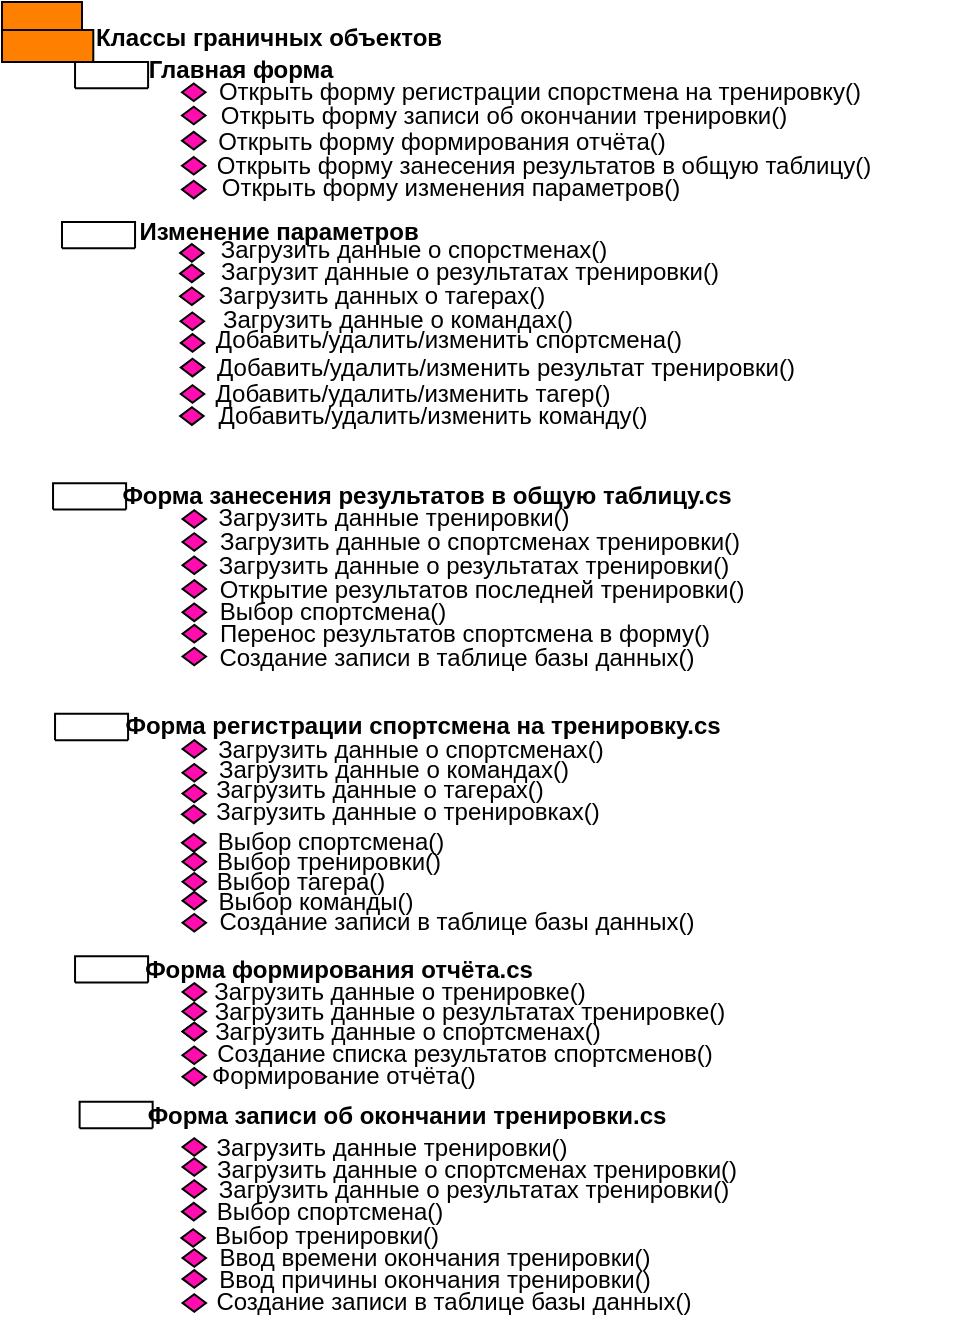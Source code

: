 <mxfile version="22.1.3" type="device">
  <diagram name="Страница — 1" id="du13KvHwxFnmX8syYrDg">
    <mxGraphModel dx="333" dy="194" grid="1" gridSize="10" guides="1" tooltips="1" connect="1" arrows="1" fold="1" page="1" pageScale="1" pageWidth="827" pageHeight="1169" math="0" shadow="0">
      <root>
        <mxCell id="0" />
        <mxCell id="1" parent="0" />
        <mxCell id="S_zDVJNGA_CVLj7sEiY8-103" value="" style="group" parent="1" vertex="1" connectable="0">
          <mxGeometry x="260" y="1050" width="483.913" height="612.42" as="geometry" />
        </mxCell>
        <mxCell id="S_zDVJNGA_CVLj7sEiY8-1" value="" style="shape=folder;fontStyle=1;spacingTop=10;tabWidth=40;tabHeight=14;tabPosition=left;html=1;whiteSpace=wrap;fillColor=#FF8000;strokeColor=#030201;" parent="S_zDVJNGA_CVLj7sEiY8-103" vertex="1">
          <mxGeometry y="-10" width="45.65" height="30" as="geometry" />
        </mxCell>
        <mxCell id="S_zDVJNGA_CVLj7sEiY8-2" value="Классы граничных объектов" style="text;align=center;fontStyle=1;verticalAlign=middle;spacingLeft=3;spacingRight=3;strokeColor=none;rotatable=0;points=[[0,0.5],[1,0.5]];portConstraint=eastwest;html=1;" parent="S_zDVJNGA_CVLj7sEiY8-103" vertex="1">
          <mxGeometry x="96.784" y="4.394" width="73.043" height="8.16" as="geometry" />
        </mxCell>
        <mxCell id="S_zDVJNGA_CVLj7sEiY8-7" value="" style="swimlane;fontStyle=0;childLayout=stackLayout;horizontal=1;startSize=30;fillColor=none;horizontalStack=0;resizeParent=1;resizeParentMax=0;resizeLast=0;collapsible=1;marginBottom=0;html=1;" parent="S_zDVJNGA_CVLj7sEiY8-103" vertex="1">
          <mxGeometry x="36.522" y="20.002" width="36.522" height="13.182" as="geometry" />
        </mxCell>
        <mxCell id="S_zDVJNGA_CVLj7sEiY8-11" value="Главная форма" style="text;align=center;fontStyle=1;verticalAlign=middle;spacingLeft=3;spacingRight=3;strokeColor=none;rotatable=0;points=[[0,0.5],[1,0.5]];portConstraint=eastwest;html=1;" parent="S_zDVJNGA_CVLj7sEiY8-103" vertex="1">
          <mxGeometry x="82.174" y="19.773" width="73.043" height="8.16" as="geometry" />
        </mxCell>
        <mxCell id="S_zDVJNGA_CVLj7sEiY8-14" value="" style="swimlane;fontStyle=0;childLayout=stackLayout;horizontal=1;startSize=30;fillColor=none;horizontalStack=0;resizeParent=1;resizeParentMax=0;resizeLast=0;collapsible=1;marginBottom=0;html=1;" parent="S_zDVJNGA_CVLj7sEiY8-103" vertex="1">
          <mxGeometry x="25.522" y="230.61" width="36.522" height="13.182" as="geometry" />
        </mxCell>
        <mxCell id="S_zDVJNGA_CVLj7sEiY8-15" value="Форма занесения результатов в общую таблицу.cs" style="text;align=center;fontStyle=1;verticalAlign=middle;spacingLeft=3;spacingRight=3;strokeColor=none;rotatable=0;points=[[0,0.5],[1,0.5]];portConstraint=eastwest;html=1;" parent="S_zDVJNGA_CVLj7sEiY8-103" vertex="1">
          <mxGeometry x="175.478" y="233.121" width="73.043" height="8.16" as="geometry" />
        </mxCell>
        <mxCell id="S_zDVJNGA_CVLj7sEiY8-16" value="" style="swimlane;fontStyle=0;childLayout=stackLayout;horizontal=1;startSize=30;fillColor=none;horizontalStack=0;resizeParent=1;resizeParentMax=0;resizeLast=0;collapsible=1;marginBottom=0;html=1;" parent="S_zDVJNGA_CVLj7sEiY8-103" vertex="1">
          <mxGeometry x="26.522" y="345.894" width="36.522" height="13.182" as="geometry" />
        </mxCell>
        <mxCell id="S_zDVJNGA_CVLj7sEiY8-17" value="Форма регистрации спортсмена на тренировку.cs" style="text;align=center;fontStyle=1;verticalAlign=middle;spacingLeft=3;spacingRight=3;strokeColor=none;rotatable=0;points=[[0,0.5],[1,0.5]];portConstraint=eastwest;html=1;" parent="S_zDVJNGA_CVLj7sEiY8-103" vertex="1">
          <mxGeometry x="173.478" y="348.405" width="73.043" height="8.16" as="geometry" />
        </mxCell>
        <mxCell id="S_zDVJNGA_CVLj7sEiY8-18" value="" style="swimlane;fontStyle=0;childLayout=stackLayout;horizontal=1;startSize=30;fillColor=none;horizontalStack=0;resizeParent=1;resizeParentMax=0;resizeLast=0;collapsible=1;marginBottom=0;html=1;" parent="S_zDVJNGA_CVLj7sEiY8-103" vertex="1">
          <mxGeometry x="38.804" y="539.913" width="36.522" height="13.182" as="geometry" />
        </mxCell>
        <mxCell id="S_zDVJNGA_CVLj7sEiY8-19" value="Форма записи об окончании тренировки.cs" style="text;align=center;fontStyle=1;verticalAlign=middle;spacingLeft=3;spacingRight=3;strokeColor=none;rotatable=0;points=[[0,0.5],[1,0.5]];portConstraint=eastwest;html=1;" parent="S_zDVJNGA_CVLj7sEiY8-103" vertex="1">
          <mxGeometry x="165.435" y="542.424" width="73.043" height="8.16" as="geometry" />
        </mxCell>
        <mxCell id="S_zDVJNGA_CVLj7sEiY8-20" value="" style="swimlane;fontStyle=0;childLayout=stackLayout;horizontal=1;startSize=30;fillColor=none;horizontalStack=0;resizeParent=1;resizeParentMax=0;resizeLast=0;collapsible=1;marginBottom=0;html=1;" parent="S_zDVJNGA_CVLj7sEiY8-103" vertex="1">
          <mxGeometry x="36.522" y="467.082" width="36.522" height="13.182" as="geometry" />
        </mxCell>
        <mxCell id="S_zDVJNGA_CVLj7sEiY8-21" value="Форма формирования отчёта.cs" style="text;align=center;fontStyle=1;verticalAlign=middle;spacingLeft=3;spacingRight=3;strokeColor=none;rotatable=0;points=[[0,0.5],[1,0.5]];portConstraint=eastwest;html=1;" parent="S_zDVJNGA_CVLj7sEiY8-103" vertex="1">
          <mxGeometry x="131.478" y="469.593" width="73.043" height="8.16" as="geometry" />
        </mxCell>
        <mxCell id="S_zDVJNGA_CVLj7sEiY8-26" value="" style="group" parent="S_zDVJNGA_CVLj7sEiY8-103" vertex="1" connectable="0">
          <mxGeometry x="40.002" y="99.998" width="136.957" height="13.182" as="geometry" />
        </mxCell>
        <mxCell id="S_zDVJNGA_CVLj7sEiY8-12" value="" style="swimlane;fontStyle=0;childLayout=stackLayout;horizontal=1;startSize=30;fillColor=none;horizontalStack=0;resizeParent=1;resizeParentMax=0;resizeLast=0;collapsible=1;marginBottom=0;html=1;" parent="S_zDVJNGA_CVLj7sEiY8-26" vertex="1">
          <mxGeometry x="-10" width="36.522" height="13.182" as="geometry" />
        </mxCell>
        <mxCell id="S_zDVJNGA_CVLj7sEiY8-13" value="Изменение параметров" style="text;align=center;fontStyle=1;verticalAlign=middle;spacingLeft=3;spacingRight=3;strokeColor=none;rotatable=0;points=[[0,0.5],[1,0.5]];portConstraint=eastwest;html=1;" parent="S_zDVJNGA_CVLj7sEiY8-26" vertex="1">
          <mxGeometry x="61.913" y="0.511" width="73.043" height="8.16" as="geometry" />
        </mxCell>
        <mxCell id="S_zDVJNGA_CVLj7sEiY8-33" value="" style="group" parent="S_zDVJNGA_CVLj7sEiY8-103" vertex="1" connectable="0">
          <mxGeometry x="63.913" y="30.445" width="420" height="57.751" as="geometry" />
        </mxCell>
        <mxCell id="S_zDVJNGA_CVLj7sEiY8-22" value="" style="rhombus;whiteSpace=wrap;html=1;fillColor=#FF0DAE;" parent="S_zDVJNGA_CVLj7sEiY8-33" vertex="1">
          <mxGeometry x="26.09" y="0.31" width="11.74" height="8.79" as="geometry" />
        </mxCell>
        <mxCell id="S_zDVJNGA_CVLj7sEiY8-23" value="Открыть форму регистрации спорстмена на тренировку()" style="text;html=1;strokeColor=none;fillColor=none;align=center;verticalAlign=middle;whiteSpace=wrap;rounded=0;" parent="S_zDVJNGA_CVLj7sEiY8-33" vertex="1">
          <mxGeometry x="40" width="330" height="9.42" as="geometry" />
        </mxCell>
        <mxCell id="S_zDVJNGA_CVLj7sEiY8-25" value="Открыть форму записи об окончании тренировки()" style="text;html=1;strokeColor=none;fillColor=none;align=center;verticalAlign=middle;whiteSpace=wrap;rounded=0;" parent="S_zDVJNGA_CVLj7sEiY8-33" vertex="1">
          <mxGeometry x="38" y="11.93" width="297.83" height="9.42" as="geometry" />
        </mxCell>
        <mxCell id="S_zDVJNGA_CVLj7sEiY8-28" value="Открыть форму формирования отчёта()" style="text;html=1;strokeColor=none;fillColor=none;align=center;verticalAlign=middle;whiteSpace=wrap;rounded=0;" parent="S_zDVJNGA_CVLj7sEiY8-33" vertex="1">
          <mxGeometry x="38" y="24.48" width="236" height="9.42" as="geometry" />
        </mxCell>
        <mxCell id="S_zDVJNGA_CVLj7sEiY8-30" value="Открыть форму изменения параметров()" style="text;html=1;strokeColor=none;fillColor=none;align=center;verticalAlign=middle;whiteSpace=wrap;rounded=0;" parent="S_zDVJNGA_CVLj7sEiY8-33" vertex="1">
          <mxGeometry x="26.09" y="48.33" width="268.7" height="9.42" as="geometry" />
        </mxCell>
        <mxCell id="S_zDVJNGA_CVLj7sEiY8-32" value="Открыть форму занесения результатов в общую таблицу()" style="text;html=1;strokeColor=none;fillColor=none;align=center;verticalAlign=middle;whiteSpace=wrap;rounded=0;" parent="S_zDVJNGA_CVLj7sEiY8-33" vertex="1">
          <mxGeometry x="40" y="37.04" width="333.7" height="9.42" as="geometry" />
        </mxCell>
        <mxCell id="S_zDVJNGA_CVLj7sEiY8-111" value="" style="rhombus;whiteSpace=wrap;html=1;fillColor=#FF0DAE;" parent="S_zDVJNGA_CVLj7sEiY8-33" vertex="1">
          <mxGeometry x="26.09" y="11.93" width="11.74" height="8.79" as="geometry" />
        </mxCell>
        <mxCell id="S_zDVJNGA_CVLj7sEiY8-113" value="" style="rhombus;whiteSpace=wrap;html=1;fillColor=#FF0DAE;" parent="S_zDVJNGA_CVLj7sEiY8-33" vertex="1">
          <mxGeometry x="26.09" y="24.48" width="11.74" height="8.79" as="geometry" />
        </mxCell>
        <mxCell id="S_zDVJNGA_CVLj7sEiY8-114" value="" style="rhombus;whiteSpace=wrap;html=1;fillColor=#FF0DAE;" parent="S_zDVJNGA_CVLj7sEiY8-33" vertex="1">
          <mxGeometry x="26.09" y="37.04" width="11.74" height="8.79" as="geometry" />
        </mxCell>
        <mxCell id="S_zDVJNGA_CVLj7sEiY8-116" value="" style="rhombus;whiteSpace=wrap;html=1;fillColor=#FF0DAE;" parent="S_zDVJNGA_CVLj7sEiY8-33" vertex="1">
          <mxGeometry x="26.09" y="48.96" width="11.74" height="8.79" as="geometry" />
        </mxCell>
        <mxCell id="S_zDVJNGA_CVLj7sEiY8-36" value="Добавить/удалить/изменить спортсмена()" style="text;html=1;strokeColor=none;fillColor=none;align=center;verticalAlign=middle;whiteSpace=wrap;rounded=0;" parent="S_zDVJNGA_CVLj7sEiY8-103" vertex="1">
          <mxGeometry x="92.17" y="154.05" width="263.22" height="9.42" as="geometry" />
        </mxCell>
        <mxCell id="S_zDVJNGA_CVLj7sEiY8-38" value="Добавить/удалить/изменить результат тренировки()" style="text;html=1;strokeColor=none;fillColor=none;align=center;verticalAlign=middle;whiteSpace=wrap;rounded=0;" parent="S_zDVJNGA_CVLj7sEiY8-103" vertex="1">
          <mxGeometry x="97.39" y="168.78" width="309.57" height="9.42" as="geometry" />
        </mxCell>
        <mxCell id="S_zDVJNGA_CVLj7sEiY8-40" value="Добавить/удалить/изменить тагер()" style="text;html=1;strokeColor=none;fillColor=none;align=center;verticalAlign=middle;whiteSpace=wrap;rounded=0;" parent="S_zDVJNGA_CVLj7sEiY8-103" vertex="1">
          <mxGeometry x="100.82" y="181.2" width="208.57" height="9.42" as="geometry" />
        </mxCell>
        <mxCell id="S_zDVJNGA_CVLj7sEiY8-43" value="Загрузить данные о спорстменах()" style="text;html=1;strokeColor=none;fillColor=none;align=center;verticalAlign=middle;whiteSpace=wrap;rounded=0;" parent="S_zDVJNGA_CVLj7sEiY8-103" vertex="1">
          <mxGeometry x="96.04" y="108.91" width="220" height="9.42" as="geometry" />
        </mxCell>
        <mxCell id="S_zDVJNGA_CVLj7sEiY8-45" value="Загрузить данные о командах()" style="text;html=1;strokeColor=none;fillColor=none;align=center;verticalAlign=middle;whiteSpace=wrap;rounded=0;" parent="S_zDVJNGA_CVLj7sEiY8-103" vertex="1">
          <mxGeometry x="84.214" y="144.634" width="228.261" height="9.416" as="geometry" />
        </mxCell>
        <mxCell id="S_zDVJNGA_CVLj7sEiY8-47" value="Загрузить данных о тагерах()" style="text;html=1;strokeColor=none;fillColor=none;align=center;verticalAlign=middle;whiteSpace=wrap;rounded=0;" parent="S_zDVJNGA_CVLj7sEiY8-103" vertex="1">
          <mxGeometry x="101.04" y="132.08" width="178.15" height="9.42" as="geometry" />
        </mxCell>
        <mxCell id="S_zDVJNGA_CVLj7sEiY8-49" value="Загрузит данные о результатах тренировки()" style="text;html=1;strokeColor=none;fillColor=none;align=center;verticalAlign=middle;whiteSpace=wrap;rounded=0;" parent="S_zDVJNGA_CVLj7sEiY8-103" vertex="1">
          <mxGeometry x="99.47" y="119.84" width="270" height="9.42" as="geometry" />
        </mxCell>
        <mxCell id="S_zDVJNGA_CVLj7sEiY8-56" value="Загрузить данные о результатах тренировки()" style="text;html=1;strokeColor=none;fillColor=none;align=center;verticalAlign=middle;whiteSpace=wrap;rounded=0;" parent="S_zDVJNGA_CVLj7sEiY8-103" vertex="1">
          <mxGeometry x="105.31" y="267.02" width="261.69" height="9.42" as="geometry" />
        </mxCell>
        <mxCell id="S_zDVJNGA_CVLj7sEiY8-58" value="Загрузить данные о спортсменах тренировки()" style="text;html=1;strokeColor=none;fillColor=none;align=center;verticalAlign=middle;whiteSpace=wrap;rounded=0;" parent="S_zDVJNGA_CVLj7sEiY8-103" vertex="1">
          <mxGeometry x="96.78" y="254.97" width="284" height="9.42" as="geometry" />
        </mxCell>
        <mxCell id="S_zDVJNGA_CVLj7sEiY8-60" value="Загрузить данные тренировки()" style="text;html=1;strokeColor=none;fillColor=none;align=center;verticalAlign=middle;whiteSpace=wrap;rounded=0;" parent="S_zDVJNGA_CVLj7sEiY8-103" vertex="1">
          <mxGeometry x="87.22" y="243.79" width="217.78" height="9.42" as="geometry" />
        </mxCell>
        <mxCell id="S_zDVJNGA_CVLj7sEiY8-61" value="Выбор спортсмена()" style="text;html=1;strokeColor=none;fillColor=none;align=center;verticalAlign=middle;whiteSpace=wrap;rounded=0;fontStyle=0" parent="S_zDVJNGA_CVLj7sEiY8-103" vertex="1">
          <mxGeometry x="104.39" y="290.14" width="122.61" height="9.42" as="geometry" />
        </mxCell>
        <mxCell id="S_zDVJNGA_CVLj7sEiY8-64" value="Загрузить данные о тагерах()" style="text;html=1;strokeColor=none;fillColor=none;align=center;verticalAlign=middle;whiteSpace=wrap;rounded=0;" parent="S_zDVJNGA_CVLj7sEiY8-103" vertex="1">
          <mxGeometry x="75.326" y="379.791" width="228.261" height="9.416" as="geometry" />
        </mxCell>
        <mxCell id="S_zDVJNGA_CVLj7sEiY8-66" value="Загрузить данные о командах()" style="text;html=1;strokeColor=none;fillColor=none;align=center;verticalAlign=middle;whiteSpace=wrap;rounded=0;" parent="S_zDVJNGA_CVLj7sEiY8-103" vertex="1">
          <mxGeometry x="84.217" y="368.806" width="223.696" height="9.416" as="geometry" />
        </mxCell>
        <mxCell id="S_zDVJNGA_CVLj7sEiY8-68" value="Загрузить данные о спортсменах()" style="text;html=1;strokeColor=none;fillColor=none;align=center;verticalAlign=middle;whiteSpace=wrap;rounded=0;" parent="S_zDVJNGA_CVLj7sEiY8-103" vertex="1">
          <mxGeometry x="86.17" y="359.07" width="237.3" height="9.42" as="geometry" />
        </mxCell>
        <mxCell id="S_zDVJNGA_CVLj7sEiY8-69" value="Загрузить данные о тренировках()" style="text;html=1;strokeColor=none;fillColor=none;align=center;verticalAlign=middle;whiteSpace=wrap;rounded=0;" parent="S_zDVJNGA_CVLj7sEiY8-103" vertex="1">
          <mxGeometry x="89.396" y="390.148" width="228.261" height="9.416" as="geometry" />
        </mxCell>
        <mxCell id="S_zDVJNGA_CVLj7sEiY8-71" value="Перенос результатов спортсмена в форму()" style="text;html=1;strokeColor=none;fillColor=none;align=center;verticalAlign=middle;whiteSpace=wrap;rounded=0;" parent="S_zDVJNGA_CVLj7sEiY8-103" vertex="1">
          <mxGeometry x="101.43" y="300.81" width="261.39" height="9.42" as="geometry" />
        </mxCell>
        <mxCell id="S_zDVJNGA_CVLj7sEiY8-74" value="Выбор спортсмена()" style="text;html=1;strokeColor=none;fillColor=none;align=center;verticalAlign=middle;whiteSpace=wrap;rounded=0;" parent="S_zDVJNGA_CVLj7sEiY8-103" vertex="1">
          <mxGeometry x="100.78" y="405.4" width="127.06" height="9.42" as="geometry" />
        </mxCell>
        <mxCell id="S_zDVJNGA_CVLj7sEiY8-77" value="Загрузить данные о тренировке()" style="text;html=1;strokeColor=none;fillColor=none;align=center;verticalAlign=middle;whiteSpace=wrap;rounded=0;" parent="S_zDVJNGA_CVLj7sEiY8-103" vertex="1">
          <mxGeometry x="103.437" y="479.947" width="191.739" height="9.416" as="geometry" />
        </mxCell>
        <mxCell id="S_zDVJNGA_CVLj7sEiY8-79" value="Загрузить данные о результатах тренировке()" style="text;html=1;strokeColor=none;fillColor=none;align=center;verticalAlign=middle;whiteSpace=wrap;rounded=0;" parent="S_zDVJNGA_CVLj7sEiY8-103" vertex="1">
          <mxGeometry x="102.43" y="489.98" width="264.22" height="9.42" as="geometry" />
        </mxCell>
        <mxCell id="S_zDVJNGA_CVLj7sEiY8-81" value="Загрузить данные о спортсменах()" style="text;html=1;strokeColor=none;fillColor=none;align=center;verticalAlign=middle;whiteSpace=wrap;rounded=0;" parent="S_zDVJNGA_CVLj7sEiY8-103" vertex="1">
          <mxGeometry x="101.435" y="500.783" width="203.609" height="9.416" as="geometry" />
        </mxCell>
        <mxCell id="S_zDVJNGA_CVLj7sEiY8-82" value="Создание списка результатов спортсменов()" style="text;html=1;strokeColor=none;fillColor=none;align=center;verticalAlign=middle;whiteSpace=wrap;rounded=0;fontStyle=0" parent="S_zDVJNGA_CVLj7sEiY8-103" vertex="1">
          <mxGeometry x="99.34" y="511.58" width="264.75" height="9.42" as="geometry" />
        </mxCell>
        <mxCell id="S_zDVJNGA_CVLj7sEiY8-85" value="Формирование отчёта()" style="text;html=1;strokeColor=none;fillColor=none;align=center;verticalAlign=middle;whiteSpace=wrap;rounded=0;" parent="S_zDVJNGA_CVLj7sEiY8-103" vertex="1">
          <mxGeometry x="99" y="522" width="143.59" height="9.42" as="geometry" />
        </mxCell>
        <mxCell id="S_zDVJNGA_CVLj7sEiY8-87" value="Загрузить данные тренировки()" style="text;html=1;strokeColor=none;fillColor=none;align=center;verticalAlign=middle;whiteSpace=wrap;rounded=0;" parent="S_zDVJNGA_CVLj7sEiY8-103" vertex="1">
          <mxGeometry x="100.45" y="558.72" width="189.55" height="9.42" as="geometry" />
        </mxCell>
        <mxCell id="S_zDVJNGA_CVLj7sEiY8-90" value="Загрузить данные о результатах тренировки()" style="text;html=1;strokeColor=none;fillColor=none;align=center;verticalAlign=middle;whiteSpace=wrap;rounded=0;" parent="S_zDVJNGA_CVLj7sEiY8-103" vertex="1">
          <mxGeometry x="101.74" y="579.12" width="268.26" height="9.42" as="geometry" />
        </mxCell>
        <mxCell id="S_zDVJNGA_CVLj7sEiY8-95" value="Выбор спортсмена()" style="text;html=1;strokeColor=none;fillColor=none;align=center;verticalAlign=middle;whiteSpace=wrap;rounded=0;" parent="S_zDVJNGA_CVLj7sEiY8-103" vertex="1">
          <mxGeometry x="103.53" y="590.42" width="119.87" height="9.42" as="geometry" />
        </mxCell>
        <mxCell id="S_zDVJNGA_CVLj7sEiY8-117" value="" style="rhombus;whiteSpace=wrap;html=1;fillColor=#FF0DAE;" parent="S_zDVJNGA_CVLj7sEiY8-103" vertex="1">
          <mxGeometry x="89.393" y="156.055" width="11.74" height="8.79" as="geometry" />
        </mxCell>
        <mxCell id="S_zDVJNGA_CVLj7sEiY8-119" value="" style="rhombus;whiteSpace=wrap;html=1;fillColor=#FF0DAE;" parent="S_zDVJNGA_CVLj7sEiY8-103" vertex="1">
          <mxGeometry x="89.393" y="168.405" width="11.74" height="8.79" as="geometry" />
        </mxCell>
        <mxCell id="S_zDVJNGA_CVLj7sEiY8-120" value="" style="rhombus;whiteSpace=wrap;html=1;fillColor=#FF0DAE;" parent="S_zDVJNGA_CVLj7sEiY8-103" vertex="1">
          <mxGeometry x="89.393" y="181.615" width="11.74" height="8.79" as="geometry" />
        </mxCell>
        <mxCell id="S_zDVJNGA_CVLj7sEiY8-121" value="" style="rhombus;whiteSpace=wrap;html=1;fillColor=#FF0DAE;" parent="S_zDVJNGA_CVLj7sEiY8-103" vertex="1">
          <mxGeometry x="89.043" y="111.055" width="11.74" height="8.79" as="geometry" />
        </mxCell>
        <mxCell id="S_zDVJNGA_CVLj7sEiY8-122" value="" style="rhombus;whiteSpace=wrap;html=1;fillColor=#FF0DAE;" parent="S_zDVJNGA_CVLj7sEiY8-103" vertex="1">
          <mxGeometry x="89.043" y="121.295" width="11.74" height="8.79" as="geometry" />
        </mxCell>
        <mxCell id="S_zDVJNGA_CVLj7sEiY8-124" value="" style="rhombus;whiteSpace=wrap;html=1;fillColor=#FF0DAE;" parent="S_zDVJNGA_CVLj7sEiY8-103" vertex="1">
          <mxGeometry x="89.043" y="132.715" width="11.74" height="8.79" as="geometry" />
        </mxCell>
        <mxCell id="S_zDVJNGA_CVLj7sEiY8-125" value="" style="rhombus;whiteSpace=wrap;html=1;fillColor=#FF0DAE;" parent="S_zDVJNGA_CVLj7sEiY8-103" vertex="1">
          <mxGeometry x="89.303" y="145.265" width="11.74" height="8.79" as="geometry" />
        </mxCell>
        <mxCell id="S_zDVJNGA_CVLj7sEiY8-126" value="" style="rhombus;whiteSpace=wrap;html=1;fillColor=#FF0DAE;" parent="S_zDVJNGA_CVLj7sEiY8-103" vertex="1">
          <mxGeometry x="90.263" y="244.105" width="11.74" height="8.79" as="geometry" />
        </mxCell>
        <mxCell id="S_zDVJNGA_CVLj7sEiY8-127" value="" style="rhombus;whiteSpace=wrap;html=1;fillColor=#FF0DAE;" parent="S_zDVJNGA_CVLj7sEiY8-103" vertex="1">
          <mxGeometry x="90.263" y="255.605" width="11.74" height="8.79" as="geometry" />
        </mxCell>
        <mxCell id="S_zDVJNGA_CVLj7sEiY8-128" value="" style="rhombus;whiteSpace=wrap;html=1;fillColor=#FF0DAE;" parent="S_zDVJNGA_CVLj7sEiY8-103" vertex="1">
          <mxGeometry x="90.263" y="267.215" width="11.74" height="8.79" as="geometry" />
        </mxCell>
        <mxCell id="S_zDVJNGA_CVLj7sEiY8-130" value="" style="rhombus;whiteSpace=wrap;html=1;fillColor=#FF0DAE;" parent="S_zDVJNGA_CVLj7sEiY8-103" vertex="1">
          <mxGeometry x="90.263" y="290.775" width="11.74" height="8.79" as="geometry" />
        </mxCell>
        <mxCell id="S_zDVJNGA_CVLj7sEiY8-133" value="" style="rhombus;whiteSpace=wrap;html=1;fillColor=#FF0DAE;" parent="S_zDVJNGA_CVLj7sEiY8-103" vertex="1">
          <mxGeometry x="90.263" y="301.445" width="11.74" height="8.79" as="geometry" />
        </mxCell>
        <mxCell id="S_zDVJNGA_CVLj7sEiY8-134" value="" style="rhombus;whiteSpace=wrap;html=1;fillColor=#FF0DAE;" parent="S_zDVJNGA_CVLj7sEiY8-103" vertex="1">
          <mxGeometry x="90.263" y="359.075" width="11.74" height="8.79" as="geometry" />
        </mxCell>
        <mxCell id="S_zDVJNGA_CVLj7sEiY8-136" value="" style="rhombus;whiteSpace=wrap;html=1;fillColor=#FF0DAE;" parent="S_zDVJNGA_CVLj7sEiY8-103" vertex="1">
          <mxGeometry x="90.263" y="371.005" width="11.74" height="8.79" as="geometry" />
        </mxCell>
        <mxCell id="SzEKaijwu2Gwti07UpMi-1" value="" style="rhombus;whiteSpace=wrap;html=1;fillColor=#FF0DAE;" parent="S_zDVJNGA_CVLj7sEiY8-103" vertex="1">
          <mxGeometry x="90.263" y="381.355" width="11.74" height="8.79" as="geometry" />
        </mxCell>
        <mxCell id="SzEKaijwu2Gwti07UpMi-2" value="" style="rhombus;whiteSpace=wrap;html=1;fillColor=#FF0DAE;" parent="S_zDVJNGA_CVLj7sEiY8-103" vertex="1">
          <mxGeometry x="90.003" y="391.775" width="11.74" height="8.79" as="geometry" />
        </mxCell>
        <mxCell id="SzEKaijwu2Gwti07UpMi-3" value="" style="rhombus;whiteSpace=wrap;html=1;fillColor=#FF0DAE;" parent="S_zDVJNGA_CVLj7sEiY8-103" vertex="1">
          <mxGeometry x="90.003" y="406.035" width="11.74" height="8.79" as="geometry" />
        </mxCell>
        <mxCell id="SzEKaijwu2Gwti07UpMi-5" value="" style="rhombus;whiteSpace=wrap;html=1;fillColor=#FF0DAE;" parent="S_zDVJNGA_CVLj7sEiY8-103" vertex="1">
          <mxGeometry x="90.263" y="480.575" width="11.74" height="8.79" as="geometry" />
        </mxCell>
        <mxCell id="SzEKaijwu2Gwti07UpMi-6" value="" style="rhombus;whiteSpace=wrap;html=1;fillColor=#FF0DAE;" parent="S_zDVJNGA_CVLj7sEiY8-103" vertex="1">
          <mxGeometry x="90.223" y="490.365" width="11.74" height="8.79" as="geometry" />
        </mxCell>
        <mxCell id="SzEKaijwu2Gwti07UpMi-7" value="" style="rhombus;whiteSpace=wrap;html=1;fillColor=#FF0DAE;" parent="S_zDVJNGA_CVLj7sEiY8-103" vertex="1">
          <mxGeometry x="90.263" y="500.405" width="11.74" height="8.79" as="geometry" />
        </mxCell>
        <mxCell id="SzEKaijwu2Gwti07UpMi-9" value="" style="rhombus;whiteSpace=wrap;html=1;fillColor=#FF0DAE;" parent="S_zDVJNGA_CVLj7sEiY8-103" vertex="1">
          <mxGeometry x="90.223" y="512.215" width="11.74" height="8.79" as="geometry" />
        </mxCell>
        <mxCell id="SzEKaijwu2Gwti07UpMi-11" value="" style="rhombus;whiteSpace=wrap;html=1;fillColor=#FF0DAE;" parent="S_zDVJNGA_CVLj7sEiY8-103" vertex="1">
          <mxGeometry x="90.263" y="523.005" width="11.74" height="8.79" as="geometry" />
        </mxCell>
        <mxCell id="SzEKaijwu2Gwti07UpMi-12" value="" style="rhombus;whiteSpace=wrap;html=1;fillColor=#FF0DAE;" parent="S_zDVJNGA_CVLj7sEiY8-103" vertex="1">
          <mxGeometry x="90.263" y="558.095" width="11.74" height="8.79" as="geometry" />
        </mxCell>
        <mxCell id="SzEKaijwu2Gwti07UpMi-14" value="" style="rhombus;whiteSpace=wrap;html=1;fillColor=#FF0DAE;" parent="S_zDVJNGA_CVLj7sEiY8-103" vertex="1">
          <mxGeometry x="90.263" y="579.125" width="11.74" height="8.79" as="geometry" />
        </mxCell>
        <mxCell id="SzEKaijwu2Gwti07UpMi-15" value="" style="rhombus;whiteSpace=wrap;html=1;fillColor=#FF0DAE;" parent="S_zDVJNGA_CVLj7sEiY8-103" vertex="1">
          <mxGeometry x="90.003" y="590.425" width="11.74" height="8.79" as="geometry" />
        </mxCell>
        <mxCell id="S_zDVJNGA_CVLj7sEiY8-99" value="Выбор тренировки()" style="text;html=1;strokeColor=none;fillColor=none;align=center;verticalAlign=middle;whiteSpace=wrap;rounded=0;" parent="S_zDVJNGA_CVLj7sEiY8-103" vertex="1">
          <mxGeometry x="104.03" y="602" width="116.56" height="9.42" as="geometry" />
        </mxCell>
        <mxCell id="SzEKaijwu2Gwti07UpMi-16" value="" style="rhombus;whiteSpace=wrap;html=1;fillColor=#FF0DAE;" parent="S_zDVJNGA_CVLj7sEiY8-103" vertex="1">
          <mxGeometry x="89.693" y="603.635" width="11.74" height="8.79" as="geometry" />
        </mxCell>
        <mxCell id="d_MiObJ7f3Sb1TZkiG2D-1" value="Добавить/удалить/изменить команду()" style="text;html=1;strokeColor=none;fillColor=none;align=center;verticalAlign=middle;whiteSpace=wrap;rounded=0;" vertex="1" parent="S_zDVJNGA_CVLj7sEiY8-103">
          <mxGeometry x="100.51" y="192.24" width="228.88" height="9.42" as="geometry" />
        </mxCell>
        <mxCell id="d_MiObJ7f3Sb1TZkiG2D-2" value="" style="rhombus;whiteSpace=wrap;html=1;fillColor=#FF0DAE;" vertex="1" parent="S_zDVJNGA_CVLj7sEiY8-103">
          <mxGeometry x="89.083" y="192.655" width="11.74" height="8.79" as="geometry" />
        </mxCell>
        <mxCell id="d_MiObJ7f3Sb1TZkiG2D-3" value="Создание записи в таблице базы данных()" style="text;html=1;strokeColor=none;fillColor=none;align=center;verticalAlign=middle;whiteSpace=wrap;rounded=0;" vertex="1" parent="S_zDVJNGA_CVLj7sEiY8-103">
          <mxGeometry x="96.78" y="312.86" width="261.39" height="9.42" as="geometry" />
        </mxCell>
        <mxCell id="d_MiObJ7f3Sb1TZkiG2D-4" value="" style="rhombus;whiteSpace=wrap;html=1;fillColor=#FF0DAE;" vertex="1" parent="S_zDVJNGA_CVLj7sEiY8-103">
          <mxGeometry x="90.263" y="312.865" width="11.74" height="8.79" as="geometry" />
        </mxCell>
        <mxCell id="d_MiObJ7f3Sb1TZkiG2D-5" value="Выбор тренировки()" style="text;html=1;strokeColor=none;fillColor=none;align=center;verticalAlign=middle;whiteSpace=wrap;rounded=0;" vertex="1" parent="S_zDVJNGA_CVLj7sEiY8-103">
          <mxGeometry x="99.94" y="415.45" width="127.06" height="9.42" as="geometry" />
        </mxCell>
        <mxCell id="d_MiObJ7f3Sb1TZkiG2D-6" value="" style="rhombus;whiteSpace=wrap;html=1;fillColor=#FF0DAE;" vertex="1" parent="S_zDVJNGA_CVLj7sEiY8-103">
          <mxGeometry x="90.263" y="415.455" width="11.74" height="8.79" as="geometry" />
        </mxCell>
        <mxCell id="d_MiObJ7f3Sb1TZkiG2D-7" value="Выбор тагера()" style="text;html=1;strokeColor=none;fillColor=none;align=center;verticalAlign=middle;whiteSpace=wrap;rounded=0;" vertex="1" parent="S_zDVJNGA_CVLj7sEiY8-103">
          <mxGeometry x="105.31" y="424.87" width="88.96" height="9.42" as="geometry" />
        </mxCell>
        <mxCell id="d_MiObJ7f3Sb1TZkiG2D-8" value="" style="rhombus;whiteSpace=wrap;html=1;fillColor=#FF0DAE;" vertex="1" parent="S_zDVJNGA_CVLj7sEiY8-103">
          <mxGeometry x="90.263" y="425.505" width="11.74" height="8.79" as="geometry" />
        </mxCell>
        <mxCell id="d_MiObJ7f3Sb1TZkiG2D-9" value="Выбор команды()" style="text;html=1;strokeColor=none;fillColor=none;align=center;verticalAlign=middle;whiteSpace=wrap;rounded=0;" vertex="1" parent="S_zDVJNGA_CVLj7sEiY8-103">
          <mxGeometry x="103.43" y="434.92" width="108.1" height="9.42" as="geometry" />
        </mxCell>
        <mxCell id="d_MiObJ7f3Sb1TZkiG2D-10" value="" style="rhombus;whiteSpace=wrap;html=1;fillColor=#FF0DAE;" vertex="1" parent="S_zDVJNGA_CVLj7sEiY8-103">
          <mxGeometry x="90.263" y="434.925" width="11.74" height="8.79" as="geometry" />
        </mxCell>
        <mxCell id="d_MiObJ7f3Sb1TZkiG2D-11" value="Создание записи в таблице базы данных()" style="text;html=1;strokeColor=none;fillColor=none;align=center;verticalAlign=middle;whiteSpace=wrap;rounded=0;" vertex="1" parent="S_zDVJNGA_CVLj7sEiY8-103">
          <mxGeometry x="103.43" y="445.34" width="248.96" height="9.42" as="geometry" />
        </mxCell>
        <mxCell id="d_MiObJ7f3Sb1TZkiG2D-12" value="" style="rhombus;whiteSpace=wrap;html=1;fillColor=#FF0DAE;" vertex="1" parent="S_zDVJNGA_CVLj7sEiY8-103">
          <mxGeometry x="90.263" y="445.975" width="11.74" height="8.79" as="geometry" />
        </mxCell>
        <mxCell id="d_MiObJ7f3Sb1TZkiG2D-26" value="Открытие результатов последней тренировки()" style="text;html=1;strokeColor=none;fillColor=none;align=center;verticalAlign=middle;whiteSpace=wrap;rounded=0;fontStyle=0" vertex="1" parent="S_zDVJNGA_CVLj7sEiY8-103">
          <mxGeometry x="101.74" y="279.07" width="275.61" height="9.42" as="geometry" />
        </mxCell>
        <mxCell id="d_MiObJ7f3Sb1TZkiG2D-27" value="" style="rhombus;whiteSpace=wrap;html=1;fillColor=#FF0DAE;" vertex="1" parent="S_zDVJNGA_CVLj7sEiY8-103">
          <mxGeometry x="90.263" y="279.075" width="11.74" height="8.79" as="geometry" />
        </mxCell>
        <mxCell id="SzEKaijwu2Gwti07UpMi-10" value="" style="rhombus;whiteSpace=wrap;html=1;fillColor=#FF0DAE;" parent="1" vertex="1">
          <mxGeometry x="350.263" y="1550.355" width="11.74" height="8.79" as="geometry" />
        </mxCell>
        <mxCell id="SzEKaijwu2Gwti07UpMi-13" value="" style="rhombus;whiteSpace=wrap;html=1;fillColor=#FF0DAE;" parent="1" vertex="1">
          <mxGeometry x="350.263" y="1618.095" width="11.74" height="8.79" as="geometry" />
        </mxCell>
        <mxCell id="S_zDVJNGA_CVLj7sEiY8-93" value="Загрузить данные о спортсменах тренировки()" style="text;html=1;strokeColor=none;fillColor=none;align=center;verticalAlign=middle;whiteSpace=wrap;rounded=0;" parent="1" vertex="1">
          <mxGeometry x="359" y="1619.7" width="276.57" height="9.42" as="geometry" />
        </mxCell>
        <mxCell id="d_MiObJ7f3Sb1TZkiG2D-13" value="Ввод времени окончания тренировки()" style="text;html=1;strokeColor=none;fillColor=none;align=center;verticalAlign=middle;whiteSpace=wrap;rounded=0;" vertex="1" parent="1">
          <mxGeometry x="361" y="1663.63" width="231" height="9.42" as="geometry" />
        </mxCell>
        <mxCell id="d_MiObJ7f3Sb1TZkiG2D-14" value="" style="rhombus;whiteSpace=wrap;html=1;fillColor=#FF0DAE;" vertex="1" parent="1">
          <mxGeometry x="350.263" y="1663.635" width="11.74" height="8.79" as="geometry" />
        </mxCell>
        <mxCell id="d_MiObJ7f3Sb1TZkiG2D-15" value="Создание записи в таблице базы данных()" style="text;html=1;strokeColor=none;fillColor=none;align=center;verticalAlign=middle;whiteSpace=wrap;rounded=0;" vertex="1" parent="1">
          <mxGeometry x="362" y="1685.47" width="248" height="9.42" as="geometry" />
        </mxCell>
        <mxCell id="d_MiObJ7f3Sb1TZkiG2D-16" value="" style="rhombus;whiteSpace=wrap;html=1;fillColor=#FF0DAE;" vertex="1" parent="1">
          <mxGeometry x="350.263" y="1686.105" width="11.74" height="8.79" as="geometry" />
        </mxCell>
        <mxCell id="d_MiObJ7f3Sb1TZkiG2D-18" value="Ввод причины окончания тренировки()" style="text;html=1;strokeColor=none;fillColor=none;align=center;verticalAlign=middle;whiteSpace=wrap;rounded=0;" vertex="1" parent="1">
          <mxGeometry x="361" y="1674.05" width="231" height="9.42" as="geometry" />
        </mxCell>
        <mxCell id="d_MiObJ7f3Sb1TZkiG2D-19" value="" style="rhombus;whiteSpace=wrap;html=1;fillColor=#FF0DAE;" vertex="1" parent="1">
          <mxGeometry x="350.263" y="1674.055" width="11.74" height="8.79" as="geometry" />
        </mxCell>
      </root>
    </mxGraphModel>
  </diagram>
</mxfile>
